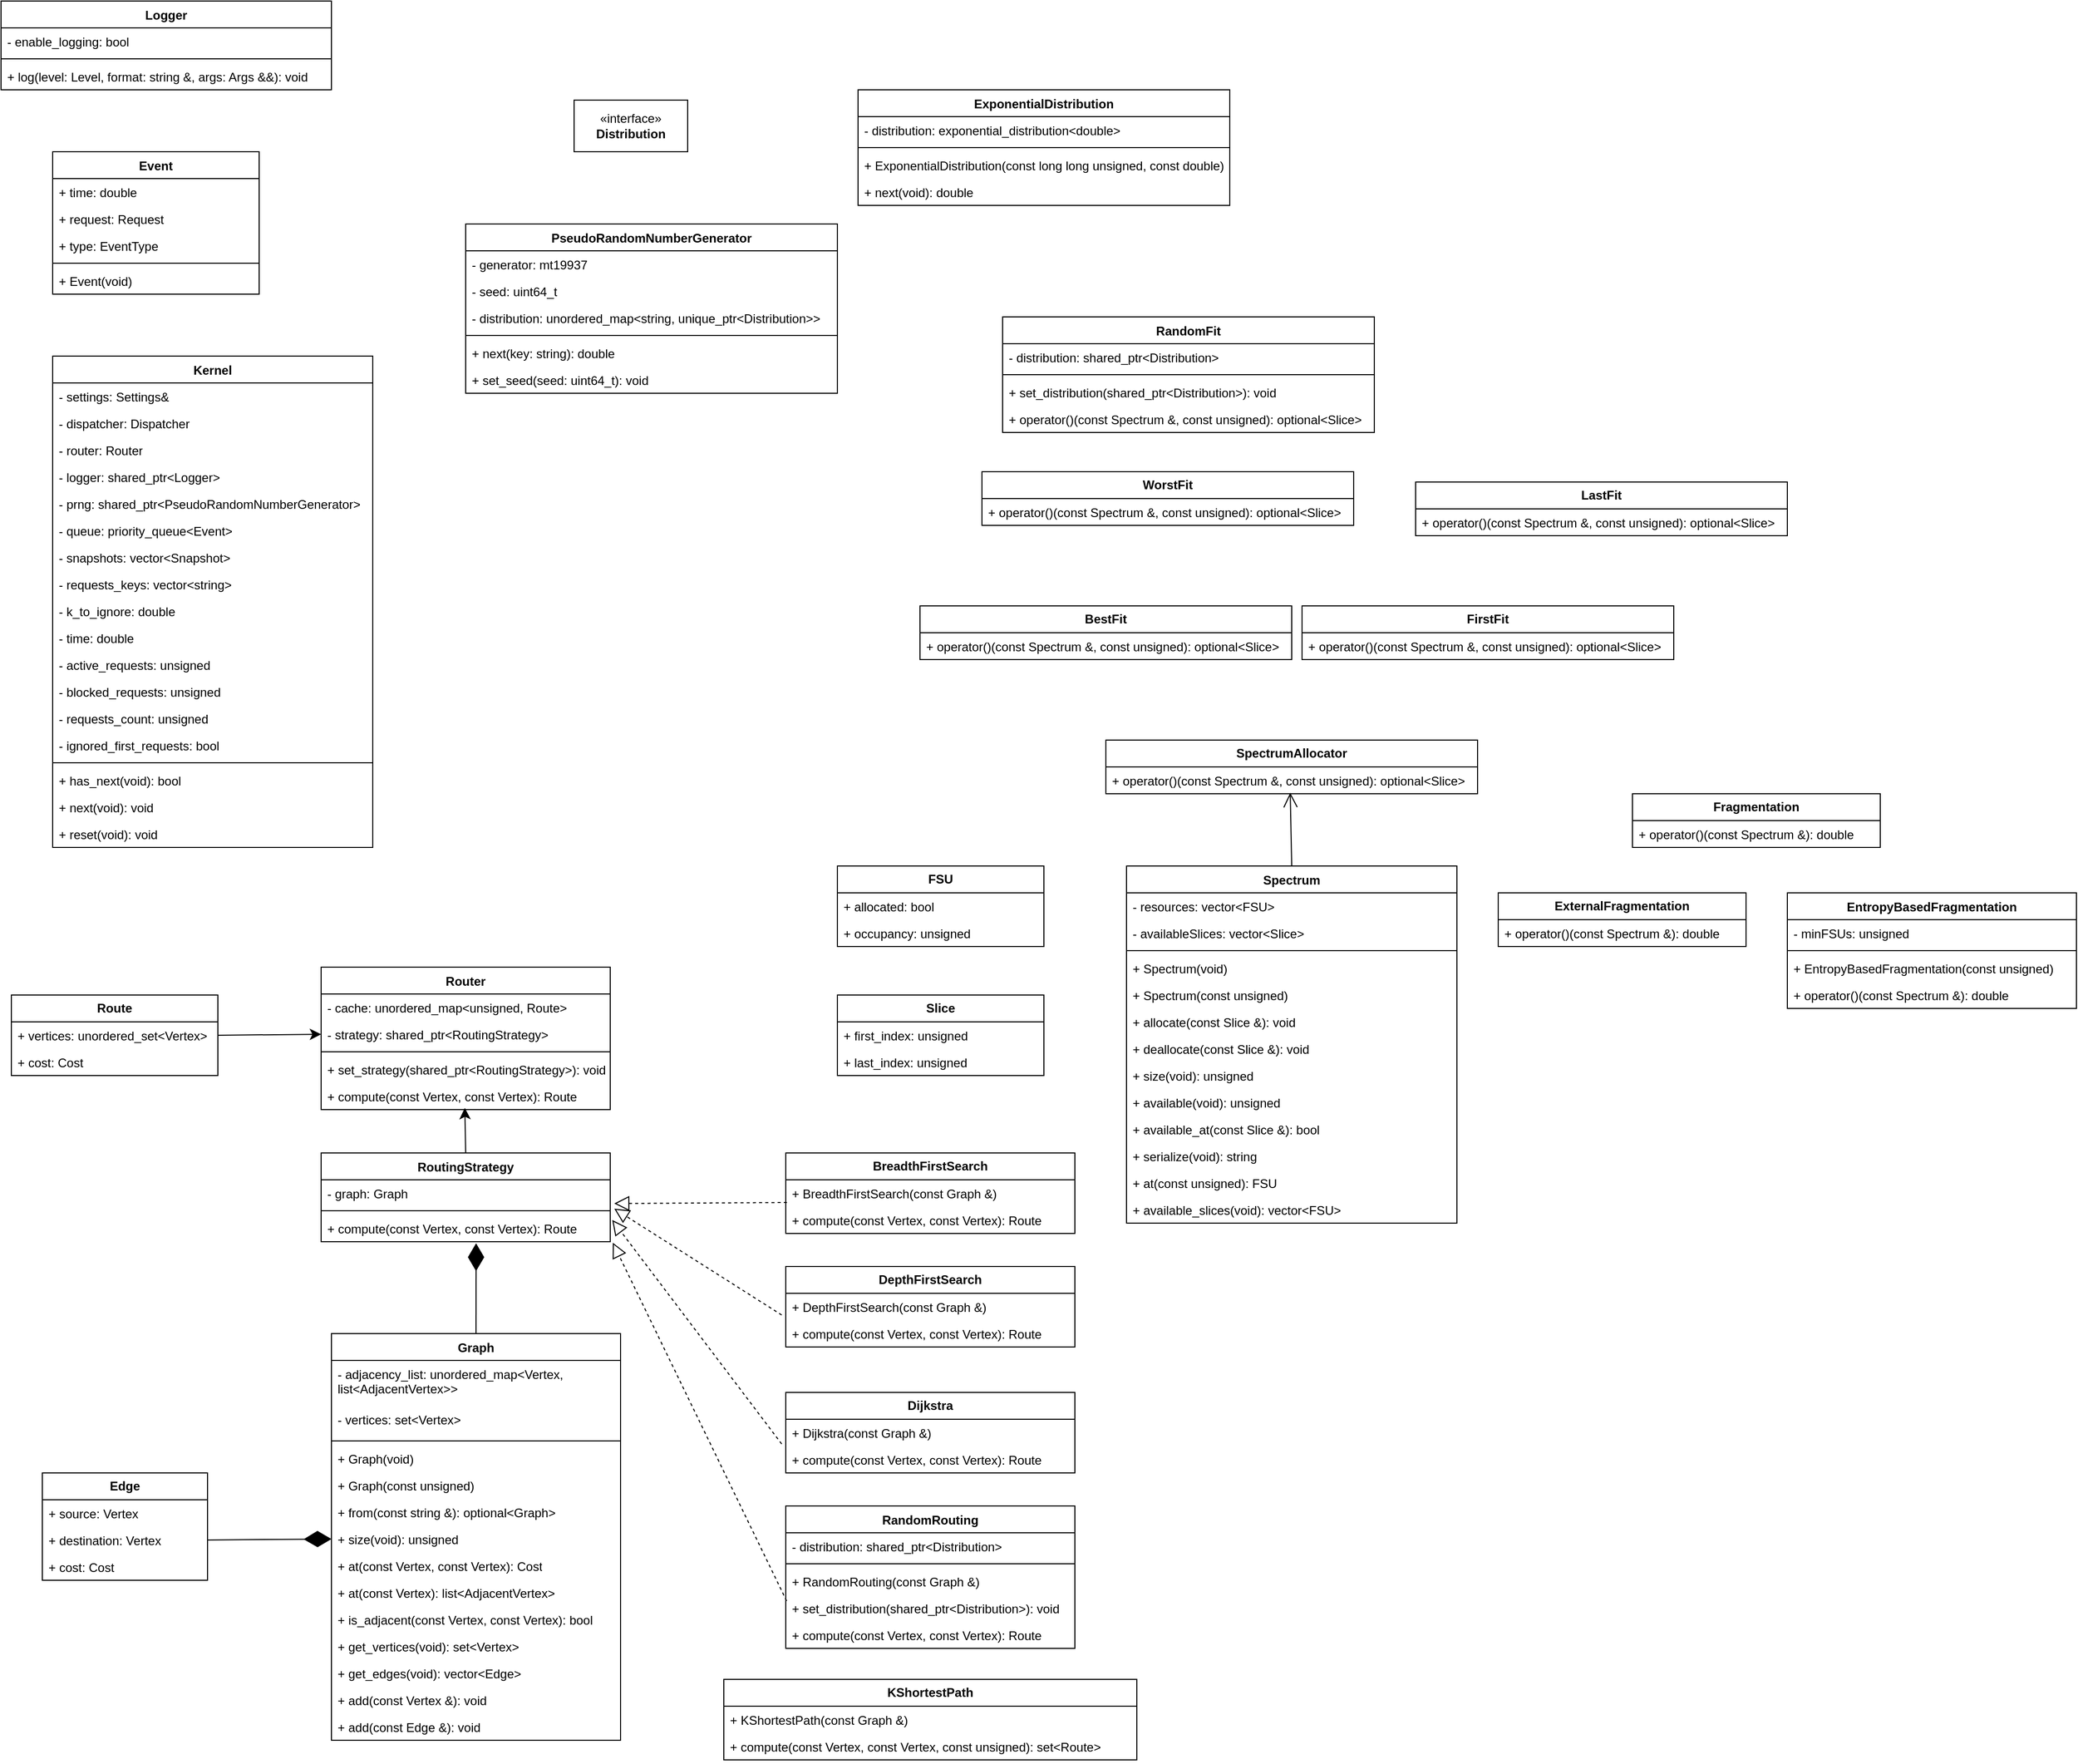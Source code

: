 <mxfile version="28.0.7" pages="2">
  <diagram name="Class Diagram" id="etVhV5FqyHvskcprflf7">
    <mxGraphModel dx="937" dy="2181" grid="1" gridSize="10" guides="1" tooltips="1" connect="1" arrows="1" fold="1" page="1" pageScale="1" pageWidth="827" pageHeight="1169" math="0" shadow="0">
      <root>
        <mxCell id="0" />
        <mxCell id="1" parent="0" />
        <mxCell id="QWBZkWJEh9wzD2UI-ISR-1" value="Graph" style="swimlane;fontStyle=1;align=center;verticalAlign=top;childLayout=stackLayout;horizontal=1;startSize=26;horizontalStack=0;resizeParent=1;resizeParentMax=0;resizeLast=0;collapsible=1;marginBottom=0;whiteSpace=wrap;html=1;" parent="1" vertex="1">
          <mxGeometry x="350" y="375" width="280" height="394" as="geometry" />
        </mxCell>
        <mxCell id="QWBZkWJEh9wzD2UI-ISR-2" value="- adjacency_list: unordered_map&amp;lt;Vertex, list&amp;lt;AdjacentVertex&amp;gt;&amp;gt;" style="text;strokeColor=none;fillColor=none;align=left;verticalAlign=top;spacingLeft=4;spacingRight=4;overflow=hidden;rotatable=0;points=[[0,0.5],[1,0.5]];portConstraint=eastwest;whiteSpace=wrap;html=1;" parent="QWBZkWJEh9wzD2UI-ISR-1" vertex="1">
          <mxGeometry y="26" width="280" height="44" as="geometry" />
        </mxCell>
        <mxCell id="QWBZkWJEh9wzD2UI-ISR-3" value="- vertices: set&amp;lt;Vertex&amp;gt;" style="text;strokeColor=none;fillColor=none;align=left;verticalAlign=top;spacingLeft=4;spacingRight=4;overflow=hidden;rotatable=0;points=[[0,0.5],[1,0.5]];portConstraint=eastwest;whiteSpace=wrap;html=1;" parent="QWBZkWJEh9wzD2UI-ISR-1" vertex="1">
          <mxGeometry y="70" width="280" height="30" as="geometry" />
        </mxCell>
        <mxCell id="QWBZkWJEh9wzD2UI-ISR-4" value="" style="line;strokeWidth=1;fillColor=none;align=left;verticalAlign=middle;spacingTop=-1;spacingLeft=3;spacingRight=3;rotatable=0;labelPosition=right;points=[];portConstraint=eastwest;strokeColor=inherit;" parent="QWBZkWJEh9wzD2UI-ISR-1" vertex="1">
          <mxGeometry y="100" width="280" height="8" as="geometry" />
        </mxCell>
        <mxCell id="QWBZkWJEh9wzD2UI-ISR-5" value="+ Graph(void)" style="text;strokeColor=none;fillColor=none;align=left;verticalAlign=top;spacingLeft=4;spacingRight=4;overflow=hidden;rotatable=0;points=[[0,0.5],[1,0.5]];portConstraint=eastwest;whiteSpace=wrap;html=1;" parent="QWBZkWJEh9wzD2UI-ISR-1" vertex="1">
          <mxGeometry y="108" width="280" height="26" as="geometry" />
        </mxCell>
        <mxCell id="QWBZkWJEh9wzD2UI-ISR-6" value="+ Graph(const unsigned)" style="text;strokeColor=none;fillColor=none;align=left;verticalAlign=top;spacingLeft=4;spacingRight=4;overflow=hidden;rotatable=0;points=[[0,0.5],[1,0.5]];portConstraint=eastwest;whiteSpace=wrap;html=1;" parent="QWBZkWJEh9wzD2UI-ISR-1" vertex="1">
          <mxGeometry y="134" width="280" height="26" as="geometry" />
        </mxCell>
        <mxCell id="QWBZkWJEh9wzD2UI-ISR-7" value="+ from(const string &amp;amp;): optional&amp;lt;Graph&amp;gt;" style="text;strokeColor=none;fillColor=none;align=left;verticalAlign=top;spacingLeft=4;spacingRight=4;overflow=hidden;rotatable=0;points=[[0,0.5],[1,0.5]];portConstraint=eastwest;whiteSpace=wrap;html=1;" parent="QWBZkWJEh9wzD2UI-ISR-1" vertex="1">
          <mxGeometry y="160" width="280" height="26" as="geometry" />
        </mxCell>
        <mxCell id="QWBZkWJEh9wzD2UI-ISR-8" value="+ size(void): unsigned" style="text;strokeColor=none;fillColor=none;align=left;verticalAlign=top;spacingLeft=4;spacingRight=4;overflow=hidden;rotatable=0;points=[[0,0.5],[1,0.5]];portConstraint=eastwest;whiteSpace=wrap;html=1;" parent="QWBZkWJEh9wzD2UI-ISR-1" vertex="1">
          <mxGeometry y="186" width="280" height="26" as="geometry" />
        </mxCell>
        <mxCell id="QWBZkWJEh9wzD2UI-ISR-9" value="+ at(const Vertex, const Vertex): Cost" style="text;strokeColor=none;fillColor=none;align=left;verticalAlign=top;spacingLeft=4;spacingRight=4;overflow=hidden;rotatable=0;points=[[0,0.5],[1,0.5]];portConstraint=eastwest;whiteSpace=wrap;html=1;" parent="QWBZkWJEh9wzD2UI-ISR-1" vertex="1">
          <mxGeometry y="212" width="280" height="26" as="geometry" />
        </mxCell>
        <mxCell id="QWBZkWJEh9wzD2UI-ISR-10" value="+ at(const Vertex): list&amp;lt;AdjacentVertex&amp;gt;" style="text;strokeColor=none;fillColor=none;align=left;verticalAlign=top;spacingLeft=4;spacingRight=4;overflow=hidden;rotatable=0;points=[[0,0.5],[1,0.5]];portConstraint=eastwest;whiteSpace=wrap;html=1;" parent="QWBZkWJEh9wzD2UI-ISR-1" vertex="1">
          <mxGeometry y="238" width="280" height="26" as="geometry" />
        </mxCell>
        <mxCell id="QWBZkWJEh9wzD2UI-ISR-11" value="+ is_adjacent(const Vertex, const Vertex): bool" style="text;strokeColor=none;fillColor=none;align=left;verticalAlign=top;spacingLeft=4;spacingRight=4;overflow=hidden;rotatable=0;points=[[0,0.5],[1,0.5]];portConstraint=eastwest;whiteSpace=wrap;html=1;" parent="QWBZkWJEh9wzD2UI-ISR-1" vertex="1">
          <mxGeometry y="264" width="280" height="26" as="geometry" />
        </mxCell>
        <mxCell id="QWBZkWJEh9wzD2UI-ISR-12" value="+ get_vertices(void): set&amp;lt;Vertex&amp;gt;" style="text;strokeColor=none;fillColor=none;align=left;verticalAlign=top;spacingLeft=4;spacingRight=4;overflow=hidden;rotatable=0;points=[[0,0.5],[1,0.5]];portConstraint=eastwest;whiteSpace=wrap;html=1;" parent="QWBZkWJEh9wzD2UI-ISR-1" vertex="1">
          <mxGeometry y="290" width="280" height="26" as="geometry" />
        </mxCell>
        <mxCell id="QWBZkWJEh9wzD2UI-ISR-13" value="+ get_edges(void): vector&amp;lt;Edge&amp;gt;" style="text;strokeColor=none;fillColor=none;align=left;verticalAlign=top;spacingLeft=4;spacingRight=4;overflow=hidden;rotatable=0;points=[[0,0.5],[1,0.5]];portConstraint=eastwest;whiteSpace=wrap;html=1;" parent="QWBZkWJEh9wzD2UI-ISR-1" vertex="1">
          <mxGeometry y="316" width="280" height="26" as="geometry" />
        </mxCell>
        <mxCell id="QWBZkWJEh9wzD2UI-ISR-14" value="+ add(const Vertex &amp;amp;): void" style="text;strokeColor=none;fillColor=none;align=left;verticalAlign=top;spacingLeft=4;spacingRight=4;overflow=hidden;rotatable=0;points=[[0,0.5],[1,0.5]];portConstraint=eastwest;whiteSpace=wrap;html=1;" parent="QWBZkWJEh9wzD2UI-ISR-1" vertex="1">
          <mxGeometry y="342" width="280" height="26" as="geometry" />
        </mxCell>
        <mxCell id="QWBZkWJEh9wzD2UI-ISR-15" value="+ add(const Edge &amp;amp;): void" style="text;strokeColor=none;fillColor=none;align=left;verticalAlign=top;spacingLeft=4;spacingRight=4;overflow=hidden;rotatable=0;points=[[0,0.5],[1,0.5]];portConstraint=eastwest;whiteSpace=wrap;html=1;" parent="QWBZkWJEh9wzD2UI-ISR-1" vertex="1">
          <mxGeometry y="368" width="280" height="26" as="geometry" />
        </mxCell>
        <mxCell id="QWBZkWJEh9wzD2UI-ISR-16" value="&lt;b&gt;Edge&lt;/b&gt;" style="swimlane;fontStyle=0;childLayout=stackLayout;horizontal=1;startSize=26;fillColor=none;horizontalStack=0;resizeParent=1;resizeParentMax=0;resizeLast=0;collapsible=1;marginBottom=0;whiteSpace=wrap;html=1;" parent="1" vertex="1">
          <mxGeometry x="70" y="510" width="160" height="104" as="geometry" />
        </mxCell>
        <mxCell id="QWBZkWJEh9wzD2UI-ISR-17" value="+ source: Vertex" style="text;strokeColor=none;fillColor=none;align=left;verticalAlign=top;spacingLeft=4;spacingRight=4;overflow=hidden;rotatable=0;points=[[0,0.5],[1,0.5]];portConstraint=eastwest;whiteSpace=wrap;html=1;" parent="QWBZkWJEh9wzD2UI-ISR-16" vertex="1">
          <mxGeometry y="26" width="160" height="26" as="geometry" />
        </mxCell>
        <mxCell id="QWBZkWJEh9wzD2UI-ISR-18" value="+ destination: Vertex" style="text;strokeColor=none;fillColor=none;align=left;verticalAlign=top;spacingLeft=4;spacingRight=4;overflow=hidden;rotatable=0;points=[[0,0.5],[1,0.5]];portConstraint=eastwest;whiteSpace=wrap;html=1;" parent="QWBZkWJEh9wzD2UI-ISR-16" vertex="1">
          <mxGeometry y="52" width="160" height="26" as="geometry" />
        </mxCell>
        <mxCell id="QWBZkWJEh9wzD2UI-ISR-19" value="+ cost: Cost" style="text;strokeColor=none;fillColor=none;align=left;verticalAlign=top;spacingLeft=4;spacingRight=4;overflow=hidden;rotatable=0;points=[[0,0.5],[1,0.5]];portConstraint=eastwest;whiteSpace=wrap;html=1;" parent="QWBZkWJEh9wzD2UI-ISR-16" vertex="1">
          <mxGeometry y="78" width="160" height="26" as="geometry" />
        </mxCell>
        <mxCell id="QWBZkWJEh9wzD2UI-ISR-20" value="" style="endArrow=diamondThin;endFill=1;endSize=24;html=1;rounded=0;fontSize=12;curved=1;exitX=1;exitY=0.5;exitDx=0;exitDy=0;entryX=0;entryY=0.5;entryDx=0;entryDy=0;" parent="1" source="QWBZkWJEh9wzD2UI-ISR-18" target="QWBZkWJEh9wzD2UI-ISR-8" edge="1">
          <mxGeometry width="160" relative="1" as="geometry">
            <mxPoint x="310" y="470" as="sourcePoint" />
            <mxPoint x="470" y="470" as="targetPoint" />
          </mxGeometry>
        </mxCell>
        <mxCell id="QWBZkWJEh9wzD2UI-ISR-21" value="&lt;b&gt;Route&lt;/b&gt;" style="swimlane;fontStyle=0;childLayout=stackLayout;horizontal=1;startSize=26;fillColor=none;horizontalStack=0;resizeParent=1;resizeParentMax=0;resizeLast=0;collapsible=1;marginBottom=0;whiteSpace=wrap;html=1;" parent="1" vertex="1">
          <mxGeometry x="40" y="47" width="200" height="78" as="geometry" />
        </mxCell>
        <mxCell id="QWBZkWJEh9wzD2UI-ISR-22" value="+ vertices: unordered_set&amp;lt;Vertex&amp;gt;" style="text;strokeColor=none;fillColor=none;align=left;verticalAlign=top;spacingLeft=4;spacingRight=4;overflow=hidden;rotatable=0;points=[[0,0.5],[1,0.5]];portConstraint=eastwest;whiteSpace=wrap;html=1;" parent="QWBZkWJEh9wzD2UI-ISR-21" vertex="1">
          <mxGeometry y="26" width="200" height="26" as="geometry" />
        </mxCell>
        <mxCell id="QWBZkWJEh9wzD2UI-ISR-23" value="+ cost: Cost" style="text;strokeColor=none;fillColor=none;align=left;verticalAlign=top;spacingLeft=4;spacingRight=4;overflow=hidden;rotatable=0;points=[[0,0.5],[1,0.5]];portConstraint=eastwest;whiteSpace=wrap;html=1;" parent="QWBZkWJEh9wzD2UI-ISR-21" vertex="1">
          <mxGeometry y="52" width="200" height="26" as="geometry" />
        </mxCell>
        <mxCell id="QWBZkWJEh9wzD2UI-ISR-24" value="Router" style="swimlane;fontStyle=1;align=center;verticalAlign=top;childLayout=stackLayout;horizontal=1;startSize=26;horizontalStack=0;resizeParent=1;resizeParentMax=0;resizeLast=0;collapsible=1;marginBottom=0;whiteSpace=wrap;html=1;" parent="1" vertex="1">
          <mxGeometry x="340" y="20" width="280" height="138" as="geometry" />
        </mxCell>
        <mxCell id="QWBZkWJEh9wzD2UI-ISR-25" value="- cache: unordered_map&amp;lt;unsigned, Route&amp;gt;" style="text;strokeColor=none;fillColor=none;align=left;verticalAlign=top;spacingLeft=4;spacingRight=4;overflow=hidden;rotatable=0;points=[[0,0.5],[1,0.5]];portConstraint=eastwest;whiteSpace=wrap;html=1;" parent="QWBZkWJEh9wzD2UI-ISR-24" vertex="1">
          <mxGeometry y="26" width="280" height="26" as="geometry" />
        </mxCell>
        <mxCell id="QWBZkWJEh9wzD2UI-ISR-26" value="- strategy: shared_ptr&amp;lt;RoutingStrategy&amp;gt;" style="text;strokeColor=none;fillColor=none;align=left;verticalAlign=top;spacingLeft=4;spacingRight=4;overflow=hidden;rotatable=0;points=[[0,0.5],[1,0.5]];portConstraint=eastwest;whiteSpace=wrap;html=1;" parent="QWBZkWJEh9wzD2UI-ISR-24" vertex="1">
          <mxGeometry y="52" width="280" height="26" as="geometry" />
        </mxCell>
        <mxCell id="QWBZkWJEh9wzD2UI-ISR-27" value="" style="line;strokeWidth=1;fillColor=none;align=left;verticalAlign=middle;spacingTop=-1;spacingLeft=3;spacingRight=3;rotatable=0;labelPosition=right;points=[];portConstraint=eastwest;strokeColor=inherit;" parent="QWBZkWJEh9wzD2UI-ISR-24" vertex="1">
          <mxGeometry y="78" width="280" height="8" as="geometry" />
        </mxCell>
        <mxCell id="QWBZkWJEh9wzD2UI-ISR-28" value="+ set_strategy(shared_ptr&amp;lt;RoutingStrategy&amp;gt;): void" style="text;strokeColor=none;fillColor=none;align=left;verticalAlign=top;spacingLeft=4;spacingRight=4;overflow=hidden;rotatable=0;points=[[0,0.5],[1,0.5]];portConstraint=eastwest;whiteSpace=wrap;html=1;" parent="QWBZkWJEh9wzD2UI-ISR-24" vertex="1">
          <mxGeometry y="86" width="280" height="26" as="geometry" />
        </mxCell>
        <mxCell id="QWBZkWJEh9wzD2UI-ISR-29" value="+ compute(const Vertex, const Vertex): Route" style="text;strokeColor=none;fillColor=none;align=left;verticalAlign=top;spacingLeft=4;spacingRight=4;overflow=hidden;rotatable=0;points=[[0,0.5],[1,0.5]];portConstraint=eastwest;whiteSpace=wrap;html=1;" parent="QWBZkWJEh9wzD2UI-ISR-24" vertex="1">
          <mxGeometry y="112" width="280" height="26" as="geometry" />
        </mxCell>
        <mxCell id="QWBZkWJEh9wzD2UI-ISR-30" style="edgeStyle=none;curved=1;rounded=0;orthogonalLoop=1;jettySize=auto;html=1;exitX=0.5;exitY=0;exitDx=0;exitDy=0;fontSize=12;startSize=8;endSize=8;entryX=0.497;entryY=0.939;entryDx=0;entryDy=0;entryPerimeter=0;" parent="1" source="QWBZkWJEh9wzD2UI-ISR-31" target="QWBZkWJEh9wzD2UI-ISR-29" edge="1">
          <mxGeometry relative="1" as="geometry" />
        </mxCell>
        <mxCell id="QWBZkWJEh9wzD2UI-ISR-31" value="RoutingStrategy" style="swimlane;fontStyle=1;align=center;verticalAlign=top;childLayout=stackLayout;horizontal=1;startSize=26;horizontalStack=0;resizeParent=1;resizeParentMax=0;resizeLast=0;collapsible=1;marginBottom=0;whiteSpace=wrap;html=1;" parent="1" vertex="1">
          <mxGeometry x="340" y="200" width="280" height="86" as="geometry" />
        </mxCell>
        <mxCell id="QWBZkWJEh9wzD2UI-ISR-32" value="- graph: Graph" style="text;strokeColor=none;fillColor=none;align=left;verticalAlign=top;spacingLeft=4;spacingRight=4;overflow=hidden;rotatable=0;points=[[0,0.5],[1,0.5]];portConstraint=eastwest;whiteSpace=wrap;html=1;" parent="QWBZkWJEh9wzD2UI-ISR-31" vertex="1">
          <mxGeometry y="26" width="280" height="26" as="geometry" />
        </mxCell>
        <mxCell id="QWBZkWJEh9wzD2UI-ISR-33" value="" style="line;strokeWidth=1;fillColor=none;align=left;verticalAlign=middle;spacingTop=-1;spacingLeft=3;spacingRight=3;rotatable=0;labelPosition=right;points=[];portConstraint=eastwest;strokeColor=inherit;" parent="QWBZkWJEh9wzD2UI-ISR-31" vertex="1">
          <mxGeometry y="52" width="280" height="8" as="geometry" />
        </mxCell>
        <mxCell id="QWBZkWJEh9wzD2UI-ISR-34" value="+ compute(const Vertex, const Vertex): Route" style="text;strokeColor=none;fillColor=none;align=left;verticalAlign=top;spacingLeft=4;spacingRight=4;overflow=hidden;rotatable=0;points=[[0,0.5],[1,0.5]];portConstraint=eastwest;whiteSpace=wrap;html=1;" parent="QWBZkWJEh9wzD2UI-ISR-31" vertex="1">
          <mxGeometry y="60" width="280" height="26" as="geometry" />
        </mxCell>
        <mxCell id="QWBZkWJEh9wzD2UI-ISR-35" style="edgeStyle=none;curved=1;rounded=0;orthogonalLoop=1;jettySize=auto;html=1;exitX=1;exitY=0.5;exitDx=0;exitDy=0;entryX=0;entryY=0.5;entryDx=0;entryDy=0;fontSize=12;startSize=8;endSize=8;" parent="1" source="QWBZkWJEh9wzD2UI-ISR-22" target="QWBZkWJEh9wzD2UI-ISR-26" edge="1">
          <mxGeometry relative="1" as="geometry" />
        </mxCell>
        <mxCell id="QWBZkWJEh9wzD2UI-ISR-36" value="" style="endArrow=diamondThin;endFill=1;endSize=24;html=1;rounded=0;fontSize=12;curved=1;exitX=0.5;exitY=0;exitDx=0;exitDy=0;entryX=0.536;entryY=1.057;entryDx=0;entryDy=0;entryPerimeter=0;" parent="1" source="QWBZkWJEh9wzD2UI-ISR-1" target="QWBZkWJEh9wzD2UI-ISR-34" edge="1">
          <mxGeometry width="160" relative="1" as="geometry">
            <mxPoint x="330" y="561" as="sourcePoint" />
            <mxPoint x="260" y="330" as="targetPoint" />
          </mxGeometry>
        </mxCell>
        <mxCell id="QWBZkWJEh9wzD2UI-ISR-37" value="&lt;b&gt;BreadthFirstSearch&lt;/b&gt;" style="swimlane;fontStyle=0;childLayout=stackLayout;horizontal=1;startSize=26;fillColor=none;horizontalStack=0;resizeParent=1;resizeParentMax=0;resizeLast=0;collapsible=1;marginBottom=0;whiteSpace=wrap;html=1;" parent="1" vertex="1">
          <mxGeometry x="790" y="200" width="280" height="78" as="geometry" />
        </mxCell>
        <mxCell id="QWBZkWJEh9wzD2UI-ISR-38" value="+ BreadthFirstSearch(const Graph &amp;amp;)" style="text;strokeColor=none;fillColor=none;align=left;verticalAlign=top;spacingLeft=4;spacingRight=4;overflow=hidden;rotatable=0;points=[[0,0.5],[1,0.5]];portConstraint=eastwest;whiteSpace=wrap;html=1;" parent="QWBZkWJEh9wzD2UI-ISR-37" vertex="1">
          <mxGeometry y="26" width="280" height="26" as="geometry" />
        </mxCell>
        <mxCell id="QWBZkWJEh9wzD2UI-ISR-39" value="+ compute(const Vertex, const Vertex): Route" style="text;strokeColor=none;fillColor=none;align=left;verticalAlign=top;spacingLeft=4;spacingRight=4;overflow=hidden;rotatable=0;points=[[0,0.5],[1,0.5]];portConstraint=eastwest;whiteSpace=wrap;html=1;" parent="QWBZkWJEh9wzD2UI-ISR-37" vertex="1">
          <mxGeometry y="52" width="280" height="26" as="geometry" />
        </mxCell>
        <mxCell id="QWBZkWJEh9wzD2UI-ISR-40" value="" style="endArrow=block;dashed=1;endFill=0;endSize=12;html=1;rounded=0;entryX=1.014;entryY=0.885;entryDx=0;entryDy=0;entryPerimeter=0;exitX=0.004;exitY=0.846;exitDx=0;exitDy=0;exitPerimeter=0;" parent="1" source="QWBZkWJEh9wzD2UI-ISR-38" target="QWBZkWJEh9wzD2UI-ISR-32" edge="1">
          <mxGeometry width="160" relative="1" as="geometry">
            <mxPoint x="650" y="375" as="sourcePoint" />
            <mxPoint x="810" y="375" as="targetPoint" />
          </mxGeometry>
        </mxCell>
        <mxCell id="QWBZkWJEh9wzD2UI-ISR-41" value="&lt;b&gt;DepthFirstSearch&lt;/b&gt;" style="swimlane;fontStyle=0;childLayout=stackLayout;horizontal=1;startSize=26;fillColor=none;horizontalStack=0;resizeParent=1;resizeParentMax=0;resizeLast=0;collapsible=1;marginBottom=0;whiteSpace=wrap;html=1;" parent="1" vertex="1">
          <mxGeometry x="790" y="310" width="280" height="78" as="geometry" />
        </mxCell>
        <mxCell id="QWBZkWJEh9wzD2UI-ISR-42" value="+&amp;nbsp;&lt;span style=&quot;text-align: center;&quot;&gt;DepthFirstSearch&lt;/span&gt;(const Graph &amp;amp;)" style="text;strokeColor=none;fillColor=none;align=left;verticalAlign=top;spacingLeft=4;spacingRight=4;overflow=hidden;rotatable=0;points=[[0,0.5],[1,0.5]];portConstraint=eastwest;whiteSpace=wrap;html=1;" parent="QWBZkWJEh9wzD2UI-ISR-41" vertex="1">
          <mxGeometry y="26" width="280" height="26" as="geometry" />
        </mxCell>
        <mxCell id="QWBZkWJEh9wzD2UI-ISR-43" value="+ compute(const Vertex, const Vertex): Route" style="text;strokeColor=none;fillColor=none;align=left;verticalAlign=top;spacingLeft=4;spacingRight=4;overflow=hidden;rotatable=0;points=[[0,0.5],[1,0.5]];portConstraint=eastwest;whiteSpace=wrap;html=1;" parent="QWBZkWJEh9wzD2UI-ISR-41" vertex="1">
          <mxGeometry y="52" width="280" height="26" as="geometry" />
        </mxCell>
        <mxCell id="QWBZkWJEh9wzD2UI-ISR-44" value="" style="endArrow=block;dashed=1;endFill=0;endSize=12;html=1;rounded=0;entryX=1.014;entryY=1.077;entryDx=0;entryDy=0;entryPerimeter=0;exitX=-0.014;exitY=0.808;exitDx=0;exitDy=0;exitPerimeter=0;" parent="1" source="QWBZkWJEh9wzD2UI-ISR-42" target="QWBZkWJEh9wzD2UI-ISR-32" edge="1">
          <mxGeometry width="160" relative="1" as="geometry">
            <mxPoint x="917" y="270" as="sourcePoint" />
            <mxPoint x="750" y="271" as="targetPoint" />
          </mxGeometry>
        </mxCell>
        <mxCell id="QWBZkWJEh9wzD2UI-ISR-45" value="&lt;b&gt;Dijkstra&lt;/b&gt;" style="swimlane;fontStyle=0;childLayout=stackLayout;horizontal=1;startSize=26;fillColor=none;horizontalStack=0;resizeParent=1;resizeParentMax=0;resizeLast=0;collapsible=1;marginBottom=0;whiteSpace=wrap;html=1;" parent="1" vertex="1">
          <mxGeometry x="790" y="432" width="280" height="78" as="geometry" />
        </mxCell>
        <mxCell id="QWBZkWJEh9wzD2UI-ISR-46" value="+&amp;nbsp;&lt;span style=&quot;text-align: center;&quot;&gt;Dijkstra&lt;/span&gt;(const Graph &amp;amp;)" style="text;strokeColor=none;fillColor=none;align=left;verticalAlign=top;spacingLeft=4;spacingRight=4;overflow=hidden;rotatable=0;points=[[0,0.5],[1,0.5]];portConstraint=eastwest;whiteSpace=wrap;html=1;" parent="QWBZkWJEh9wzD2UI-ISR-45" vertex="1">
          <mxGeometry y="26" width="280" height="26" as="geometry" />
        </mxCell>
        <mxCell id="QWBZkWJEh9wzD2UI-ISR-47" value="+ compute(const Vertex, const Vertex): Route" style="text;strokeColor=none;fillColor=none;align=left;verticalAlign=top;spacingLeft=4;spacingRight=4;overflow=hidden;rotatable=0;points=[[0,0.5],[1,0.5]];portConstraint=eastwest;whiteSpace=wrap;html=1;" parent="QWBZkWJEh9wzD2UI-ISR-45" vertex="1">
          <mxGeometry y="52" width="280" height="26" as="geometry" />
        </mxCell>
        <mxCell id="QWBZkWJEh9wzD2UI-ISR-48" value="" style="endArrow=block;dashed=1;endFill=0;endSize=12;html=1;rounded=0;entryX=1.007;entryY=0.192;entryDx=0;entryDy=0;entryPerimeter=0;exitX=-0.014;exitY=0.923;exitDx=0;exitDy=0;exitPerimeter=0;" parent="1" source="QWBZkWJEh9wzD2UI-ISR-46" target="QWBZkWJEh9wzD2UI-ISR-34" edge="1">
          <mxGeometry width="160" relative="1" as="geometry">
            <mxPoint x="892" y="443" as="sourcePoint" />
            <mxPoint x="730" y="340" as="targetPoint" />
          </mxGeometry>
        </mxCell>
        <mxCell id="QWBZkWJEh9wzD2UI-ISR-49" value="RandomRouting" style="swimlane;fontStyle=1;align=center;verticalAlign=top;childLayout=stackLayout;horizontal=1;startSize=26;horizontalStack=0;resizeParent=1;resizeParentMax=0;resizeLast=0;collapsible=1;marginBottom=0;whiteSpace=wrap;html=1;" parent="1" vertex="1">
          <mxGeometry x="790" y="542" width="280" height="138" as="geometry" />
        </mxCell>
        <mxCell id="QWBZkWJEh9wzD2UI-ISR-50" value="- distribution: shared_ptr&amp;lt;Distribution&amp;gt;" style="text;strokeColor=none;fillColor=none;align=left;verticalAlign=top;spacingLeft=4;spacingRight=4;overflow=hidden;rotatable=0;points=[[0,0.5],[1,0.5]];portConstraint=eastwest;whiteSpace=wrap;html=1;" parent="QWBZkWJEh9wzD2UI-ISR-49" vertex="1">
          <mxGeometry y="26" width="280" height="26" as="geometry" />
        </mxCell>
        <mxCell id="QWBZkWJEh9wzD2UI-ISR-51" value="" style="line;strokeWidth=1;fillColor=none;align=left;verticalAlign=middle;spacingTop=-1;spacingLeft=3;spacingRight=3;rotatable=0;labelPosition=right;points=[];portConstraint=eastwest;strokeColor=inherit;" parent="QWBZkWJEh9wzD2UI-ISR-49" vertex="1">
          <mxGeometry y="52" width="280" height="8" as="geometry" />
        </mxCell>
        <mxCell id="QWBZkWJEh9wzD2UI-ISR-52" value="+ RandomRouting(const Graph &amp;amp;)" style="text;strokeColor=none;fillColor=none;align=left;verticalAlign=top;spacingLeft=4;spacingRight=4;overflow=hidden;rotatable=0;points=[[0,0.5],[1,0.5]];portConstraint=eastwest;whiteSpace=wrap;html=1;" parent="QWBZkWJEh9wzD2UI-ISR-49" vertex="1">
          <mxGeometry y="60" width="280" height="26" as="geometry" />
        </mxCell>
        <mxCell id="QWBZkWJEh9wzD2UI-ISR-53" value="+ set_distribution(shared_ptr&amp;lt;Distribution&amp;gt;): void" style="text;strokeColor=none;fillColor=none;align=left;verticalAlign=top;spacingLeft=4;spacingRight=4;overflow=hidden;rotatable=0;points=[[0,0.5],[1,0.5]];portConstraint=eastwest;whiteSpace=wrap;html=1;" parent="QWBZkWJEh9wzD2UI-ISR-49" vertex="1">
          <mxGeometry y="86" width="280" height="26" as="geometry" />
        </mxCell>
        <mxCell id="QWBZkWJEh9wzD2UI-ISR-54" value="+ compute(const Vertex, const Vertex): Route" style="text;strokeColor=none;fillColor=none;align=left;verticalAlign=top;spacingLeft=4;spacingRight=4;overflow=hidden;rotatable=0;points=[[0,0.5],[1,0.5]];portConstraint=eastwest;whiteSpace=wrap;html=1;" parent="QWBZkWJEh9wzD2UI-ISR-49" vertex="1">
          <mxGeometry y="112" width="280" height="26" as="geometry" />
        </mxCell>
        <mxCell id="QWBZkWJEh9wzD2UI-ISR-55" value="&lt;b&gt;KShortestPath&lt;/b&gt;" style="swimlane;fontStyle=0;childLayout=stackLayout;horizontal=1;startSize=26;fillColor=none;horizontalStack=0;resizeParent=1;resizeParentMax=0;resizeLast=0;collapsible=1;marginBottom=0;whiteSpace=wrap;html=1;" parent="1" vertex="1">
          <mxGeometry x="730" y="710" width="400" height="78" as="geometry" />
        </mxCell>
        <mxCell id="QWBZkWJEh9wzD2UI-ISR-56" value="+&amp;nbsp;&lt;span style=&quot;text-align: center;&quot;&gt;KShortestPath&lt;/span&gt;(const Graph &amp;amp;)" style="text;strokeColor=none;fillColor=none;align=left;verticalAlign=top;spacingLeft=4;spacingRight=4;overflow=hidden;rotatable=0;points=[[0,0.5],[1,0.5]];portConstraint=eastwest;whiteSpace=wrap;html=1;" parent="QWBZkWJEh9wzD2UI-ISR-55" vertex="1">
          <mxGeometry y="26" width="400" height="26" as="geometry" />
        </mxCell>
        <mxCell id="QWBZkWJEh9wzD2UI-ISR-57" value="+ compute(const Vertex, const Vertex, const unsigned): set&amp;lt;Route&amp;gt;" style="text;strokeColor=none;fillColor=none;align=left;verticalAlign=top;spacingLeft=4;spacingRight=4;overflow=hidden;rotatable=0;points=[[0,0.5],[1,0.5]];portConstraint=eastwest;whiteSpace=wrap;html=1;" parent="QWBZkWJEh9wzD2UI-ISR-55" vertex="1">
          <mxGeometry y="52" width="400" height="26" as="geometry" />
        </mxCell>
        <mxCell id="QWBZkWJEh9wzD2UI-ISR-58" value="" style="endArrow=block;dashed=1;endFill=0;endSize=12;html=1;rounded=0;entryX=1.009;entryY=1.038;entryDx=0;entryDy=0;entryPerimeter=0;exitX=0.003;exitY=0.233;exitDx=0;exitDy=0;exitPerimeter=0;" parent="1" source="QWBZkWJEh9wzD2UI-ISR-53" target="QWBZkWJEh9wzD2UI-ISR-34" edge="1">
          <mxGeometry width="160" relative="1" as="geometry">
            <mxPoint x="894" y="647" as="sourcePoint" />
            <mxPoint x="730" y="430" as="targetPoint" />
          </mxGeometry>
        </mxCell>
        <mxCell id="QWBZkWJEh9wzD2UI-ISR-59" value="&lt;b&gt;FSU&lt;/b&gt;" style="swimlane;fontStyle=0;childLayout=stackLayout;horizontal=1;startSize=26;fillColor=none;horizontalStack=0;resizeParent=1;resizeParentMax=0;resizeLast=0;collapsible=1;marginBottom=0;whiteSpace=wrap;html=1;" parent="1" vertex="1">
          <mxGeometry x="840" y="-78" width="200" height="78" as="geometry" />
        </mxCell>
        <mxCell id="QWBZkWJEh9wzD2UI-ISR-60" value="+ allocated: bool" style="text;strokeColor=none;fillColor=none;align=left;verticalAlign=top;spacingLeft=4;spacingRight=4;overflow=hidden;rotatable=0;points=[[0,0.5],[1,0.5]];portConstraint=eastwest;whiteSpace=wrap;html=1;" parent="QWBZkWJEh9wzD2UI-ISR-59" vertex="1">
          <mxGeometry y="26" width="200" height="26" as="geometry" />
        </mxCell>
        <mxCell id="QWBZkWJEh9wzD2UI-ISR-61" value="+ occupancy: unsigned" style="text;strokeColor=none;fillColor=none;align=left;verticalAlign=top;spacingLeft=4;spacingRight=4;overflow=hidden;rotatable=0;points=[[0,0.5],[1,0.5]];portConstraint=eastwest;whiteSpace=wrap;html=1;" parent="QWBZkWJEh9wzD2UI-ISR-59" vertex="1">
          <mxGeometry y="52" width="200" height="26" as="geometry" />
        </mxCell>
        <mxCell id="QWBZkWJEh9wzD2UI-ISR-62" value="&lt;b&gt;Slice&lt;/b&gt;" style="swimlane;fontStyle=0;childLayout=stackLayout;horizontal=1;startSize=26;fillColor=none;horizontalStack=0;resizeParent=1;resizeParentMax=0;resizeLast=0;collapsible=1;marginBottom=0;whiteSpace=wrap;html=1;" parent="1" vertex="1">
          <mxGeometry x="840" y="47" width="200" height="78" as="geometry" />
        </mxCell>
        <mxCell id="QWBZkWJEh9wzD2UI-ISR-63" value="+ first_index: unsigned" style="text;strokeColor=none;fillColor=none;align=left;verticalAlign=top;spacingLeft=4;spacingRight=4;overflow=hidden;rotatable=0;points=[[0,0.5],[1,0.5]];portConstraint=eastwest;whiteSpace=wrap;html=1;" parent="QWBZkWJEh9wzD2UI-ISR-62" vertex="1">
          <mxGeometry y="26" width="200" height="26" as="geometry" />
        </mxCell>
        <mxCell id="QWBZkWJEh9wzD2UI-ISR-64" value="+ last_index: unsigned" style="text;strokeColor=none;fillColor=none;align=left;verticalAlign=top;spacingLeft=4;spacingRight=4;overflow=hidden;rotatable=0;points=[[0,0.5],[1,0.5]];portConstraint=eastwest;whiteSpace=wrap;html=1;" parent="QWBZkWJEh9wzD2UI-ISR-62" vertex="1">
          <mxGeometry y="52" width="200" height="26" as="geometry" />
        </mxCell>
        <mxCell id="QWBZkWJEh9wzD2UI-ISR-65" value="Spectrum" style="swimlane;fontStyle=1;align=center;verticalAlign=top;childLayout=stackLayout;horizontal=1;startSize=26;horizontalStack=0;resizeParent=1;resizeParentMax=0;resizeLast=0;collapsible=1;marginBottom=0;whiteSpace=wrap;html=1;" parent="1" vertex="1">
          <mxGeometry x="1120" y="-78" width="320" height="346" as="geometry" />
        </mxCell>
        <mxCell id="QWBZkWJEh9wzD2UI-ISR-66" value="- resources: vector&amp;lt;FSU&amp;gt;" style="text;strokeColor=none;fillColor=none;align=left;verticalAlign=top;spacingLeft=4;spacingRight=4;overflow=hidden;rotatable=0;points=[[0,0.5],[1,0.5]];portConstraint=eastwest;whiteSpace=wrap;html=1;" parent="QWBZkWJEh9wzD2UI-ISR-65" vertex="1">
          <mxGeometry y="26" width="320" height="26" as="geometry" />
        </mxCell>
        <mxCell id="QWBZkWJEh9wzD2UI-ISR-67" value="- availableSlices: vector&amp;lt;Slice&amp;gt;" style="text;strokeColor=none;fillColor=none;align=left;verticalAlign=top;spacingLeft=4;spacingRight=4;overflow=hidden;rotatable=0;points=[[0,0.5],[1,0.5]];portConstraint=eastwest;whiteSpace=wrap;html=1;" parent="QWBZkWJEh9wzD2UI-ISR-65" vertex="1">
          <mxGeometry y="52" width="320" height="26" as="geometry" />
        </mxCell>
        <mxCell id="QWBZkWJEh9wzD2UI-ISR-68" value="" style="line;strokeWidth=1;fillColor=none;align=left;verticalAlign=middle;spacingTop=-1;spacingLeft=3;spacingRight=3;rotatable=0;labelPosition=right;points=[];portConstraint=eastwest;strokeColor=inherit;" parent="QWBZkWJEh9wzD2UI-ISR-65" vertex="1">
          <mxGeometry y="78" width="320" height="8" as="geometry" />
        </mxCell>
        <mxCell id="QWBZkWJEh9wzD2UI-ISR-69" value="+ Spectrum(void)" style="text;strokeColor=none;fillColor=none;align=left;verticalAlign=top;spacingLeft=4;spacingRight=4;overflow=hidden;rotatable=0;points=[[0,0.5],[1,0.5]];portConstraint=eastwest;whiteSpace=wrap;html=1;" parent="QWBZkWJEh9wzD2UI-ISR-65" vertex="1">
          <mxGeometry y="86" width="320" height="26" as="geometry" />
        </mxCell>
        <mxCell id="QWBZkWJEh9wzD2UI-ISR-70" value="+ Spectrum(const unsigned)" style="text;strokeColor=none;fillColor=none;align=left;verticalAlign=top;spacingLeft=4;spacingRight=4;overflow=hidden;rotatable=0;points=[[0,0.5],[1,0.5]];portConstraint=eastwest;whiteSpace=wrap;html=1;" parent="QWBZkWJEh9wzD2UI-ISR-65" vertex="1">
          <mxGeometry y="112" width="320" height="26" as="geometry" />
        </mxCell>
        <mxCell id="QWBZkWJEh9wzD2UI-ISR-71" value="+ allocate(const Slice &amp;amp;): void" style="text;strokeColor=none;fillColor=none;align=left;verticalAlign=top;spacingLeft=4;spacingRight=4;overflow=hidden;rotatable=0;points=[[0,0.5],[1,0.5]];portConstraint=eastwest;whiteSpace=wrap;html=1;" parent="QWBZkWJEh9wzD2UI-ISR-65" vertex="1">
          <mxGeometry y="138" width="320" height="26" as="geometry" />
        </mxCell>
        <mxCell id="QWBZkWJEh9wzD2UI-ISR-72" value="+ deallocate(const Slice &amp;amp;): void" style="text;strokeColor=none;fillColor=none;align=left;verticalAlign=top;spacingLeft=4;spacingRight=4;overflow=hidden;rotatable=0;points=[[0,0.5],[1,0.5]];portConstraint=eastwest;whiteSpace=wrap;html=1;" parent="QWBZkWJEh9wzD2UI-ISR-65" vertex="1">
          <mxGeometry y="164" width="320" height="26" as="geometry" />
        </mxCell>
        <mxCell id="QWBZkWJEh9wzD2UI-ISR-73" value="+ size(void): unsigned" style="text;strokeColor=none;fillColor=none;align=left;verticalAlign=top;spacingLeft=4;spacingRight=4;overflow=hidden;rotatable=0;points=[[0,0.5],[1,0.5]];portConstraint=eastwest;whiteSpace=wrap;html=1;" parent="QWBZkWJEh9wzD2UI-ISR-65" vertex="1">
          <mxGeometry y="190" width="320" height="26" as="geometry" />
        </mxCell>
        <mxCell id="QWBZkWJEh9wzD2UI-ISR-74" value="+ available(void): unsigned" style="text;strokeColor=none;fillColor=none;align=left;verticalAlign=top;spacingLeft=4;spacingRight=4;overflow=hidden;rotatable=0;points=[[0,0.5],[1,0.5]];portConstraint=eastwest;whiteSpace=wrap;html=1;" parent="QWBZkWJEh9wzD2UI-ISR-65" vertex="1">
          <mxGeometry y="216" width="320" height="26" as="geometry" />
        </mxCell>
        <mxCell id="QWBZkWJEh9wzD2UI-ISR-75" value="+ available_at(const Slice &amp;amp;): bool" style="text;strokeColor=none;fillColor=none;align=left;verticalAlign=top;spacingLeft=4;spacingRight=4;overflow=hidden;rotatable=0;points=[[0,0.5],[1,0.5]];portConstraint=eastwest;whiteSpace=wrap;html=1;" parent="QWBZkWJEh9wzD2UI-ISR-65" vertex="1">
          <mxGeometry y="242" width="320" height="26" as="geometry" />
        </mxCell>
        <mxCell id="QWBZkWJEh9wzD2UI-ISR-76" value="+ serialize(void): string" style="text;strokeColor=none;fillColor=none;align=left;verticalAlign=top;spacingLeft=4;spacingRight=4;overflow=hidden;rotatable=0;points=[[0,0.5],[1,0.5]];portConstraint=eastwest;whiteSpace=wrap;html=1;" parent="QWBZkWJEh9wzD2UI-ISR-65" vertex="1">
          <mxGeometry y="268" width="320" height="26" as="geometry" />
        </mxCell>
        <mxCell id="QWBZkWJEh9wzD2UI-ISR-77" value="+ at(const unsigned): FSU" style="text;strokeColor=none;fillColor=none;align=left;verticalAlign=top;spacingLeft=4;spacingRight=4;overflow=hidden;rotatable=0;points=[[0,0.5],[1,0.5]];portConstraint=eastwest;whiteSpace=wrap;html=1;" parent="QWBZkWJEh9wzD2UI-ISR-65" vertex="1">
          <mxGeometry y="294" width="320" height="26" as="geometry" />
        </mxCell>
        <mxCell id="QWBZkWJEh9wzD2UI-ISR-78" value="+ available_slices(void): vector&amp;lt;FSU&amp;gt;" style="text;strokeColor=none;fillColor=none;align=left;verticalAlign=top;spacingLeft=4;spacingRight=4;overflow=hidden;rotatable=0;points=[[0,0.5],[1,0.5]];portConstraint=eastwest;whiteSpace=wrap;html=1;" parent="QWBZkWJEh9wzD2UI-ISR-65" vertex="1">
          <mxGeometry y="320" width="320" height="26" as="geometry" />
        </mxCell>
        <mxCell id="QWBZkWJEh9wzD2UI-ISR-79" value="&lt;b&gt;SpectrumAllocator&lt;/b&gt;" style="swimlane;fontStyle=0;childLayout=stackLayout;horizontal=1;startSize=26;fillColor=none;horizontalStack=0;resizeParent=1;resizeParentMax=0;resizeLast=0;collapsible=1;marginBottom=0;whiteSpace=wrap;html=1;" parent="1" vertex="1">
          <mxGeometry x="1100" y="-200" width="360" height="52" as="geometry" />
        </mxCell>
        <mxCell id="QWBZkWJEh9wzD2UI-ISR-80" value="+ operator()(const Spectrum &amp;amp;, const unsigned): optional&amp;lt;Slice&amp;gt;&amp;nbsp;" style="text;strokeColor=none;fillColor=none;align=left;verticalAlign=top;spacingLeft=4;spacingRight=4;overflow=hidden;rotatable=0;points=[[0,0.5],[1,0.5]];portConstraint=eastwest;whiteSpace=wrap;html=1;" parent="QWBZkWJEh9wzD2UI-ISR-79" vertex="1">
          <mxGeometry y="26" width="360" height="26" as="geometry" />
        </mxCell>
        <mxCell id="QWBZkWJEh9wzD2UI-ISR-81" value="" style="endArrow=open;endFill=1;endSize=12;html=1;rounded=0;fontSize=12;curved=1;exitX=0.5;exitY=0;exitDx=0;exitDy=0;entryX=0.496;entryY=0.962;entryDx=0;entryDy=0;entryPerimeter=0;" parent="1" source="QWBZkWJEh9wzD2UI-ISR-65" target="QWBZkWJEh9wzD2UI-ISR-80" edge="1">
          <mxGeometry width="160" relative="1" as="geometry">
            <mxPoint x="1400" y="-110" as="sourcePoint" />
            <mxPoint x="1560" y="-110" as="targetPoint" />
          </mxGeometry>
        </mxCell>
        <mxCell id="QWBZkWJEh9wzD2UI-ISR-82" value="&lt;b&gt;WorstFit&lt;/b&gt;" style="swimlane;fontStyle=0;childLayout=stackLayout;horizontal=1;startSize=26;fillColor=none;horizontalStack=0;resizeParent=1;resizeParentMax=0;resizeLast=0;collapsible=1;marginBottom=0;whiteSpace=wrap;html=1;" parent="1" vertex="1">
          <mxGeometry x="980" y="-460" width="360" height="52" as="geometry" />
        </mxCell>
        <mxCell id="QWBZkWJEh9wzD2UI-ISR-83" value="+ operator()(const Spectrum &amp;amp;, const unsigned): optional&amp;lt;Slice&amp;gt;&amp;nbsp;" style="text;strokeColor=none;fillColor=none;align=left;verticalAlign=top;spacingLeft=4;spacingRight=4;overflow=hidden;rotatable=0;points=[[0,0.5],[1,0.5]];portConstraint=eastwest;whiteSpace=wrap;html=1;" parent="QWBZkWJEh9wzD2UI-ISR-82" vertex="1">
          <mxGeometry y="26" width="360" height="26" as="geometry" />
        </mxCell>
        <mxCell id="QWBZkWJEh9wzD2UI-ISR-84" value="&lt;b&gt;LastFit&lt;/b&gt;" style="swimlane;fontStyle=0;childLayout=stackLayout;horizontal=1;startSize=26;fillColor=none;horizontalStack=0;resizeParent=1;resizeParentMax=0;resizeLast=0;collapsible=1;marginBottom=0;whiteSpace=wrap;html=1;" parent="1" vertex="1">
          <mxGeometry x="1400" y="-450" width="360" height="52" as="geometry" />
        </mxCell>
        <mxCell id="QWBZkWJEh9wzD2UI-ISR-85" value="+ operator()(const Spectrum &amp;amp;, const unsigned): optional&amp;lt;Slice&amp;gt;&amp;nbsp;" style="text;strokeColor=none;fillColor=none;align=left;verticalAlign=top;spacingLeft=4;spacingRight=4;overflow=hidden;rotatable=0;points=[[0,0.5],[1,0.5]];portConstraint=eastwest;whiteSpace=wrap;html=1;" parent="QWBZkWJEh9wzD2UI-ISR-84" vertex="1">
          <mxGeometry y="26" width="360" height="26" as="geometry" />
        </mxCell>
        <mxCell id="QWBZkWJEh9wzD2UI-ISR-86" value="&lt;b&gt;FirstFit&lt;/b&gt;" style="swimlane;fontStyle=0;childLayout=stackLayout;horizontal=1;startSize=26;fillColor=none;horizontalStack=0;resizeParent=1;resizeParentMax=0;resizeLast=0;collapsible=1;marginBottom=0;whiteSpace=wrap;html=1;" parent="1" vertex="1">
          <mxGeometry x="1290" y="-330" width="360" height="52" as="geometry" />
        </mxCell>
        <mxCell id="QWBZkWJEh9wzD2UI-ISR-87" value="+ operator()(const Spectrum &amp;amp;, const unsigned): optional&amp;lt;Slice&amp;gt;&amp;nbsp;" style="text;strokeColor=none;fillColor=none;align=left;verticalAlign=top;spacingLeft=4;spacingRight=4;overflow=hidden;rotatable=0;points=[[0,0.5],[1,0.5]];portConstraint=eastwest;whiteSpace=wrap;html=1;" parent="QWBZkWJEh9wzD2UI-ISR-86" vertex="1">
          <mxGeometry y="26" width="360" height="26" as="geometry" />
        </mxCell>
        <mxCell id="QWBZkWJEh9wzD2UI-ISR-88" value="&lt;b&gt;BestFit&lt;/b&gt;" style="swimlane;fontStyle=0;childLayout=stackLayout;horizontal=1;startSize=26;fillColor=none;horizontalStack=0;resizeParent=1;resizeParentMax=0;resizeLast=0;collapsible=1;marginBottom=0;whiteSpace=wrap;html=1;" parent="1" vertex="1">
          <mxGeometry x="920" y="-330" width="360" height="52" as="geometry" />
        </mxCell>
        <mxCell id="QWBZkWJEh9wzD2UI-ISR-89" value="+ operator()(const Spectrum &amp;amp;, const unsigned): optional&amp;lt;Slice&amp;gt;&amp;nbsp;" style="text;strokeColor=none;fillColor=none;align=left;verticalAlign=top;spacingLeft=4;spacingRight=4;overflow=hidden;rotatable=0;points=[[0,0.5],[1,0.5]];portConstraint=eastwest;whiteSpace=wrap;html=1;" parent="QWBZkWJEh9wzD2UI-ISR-88" vertex="1">
          <mxGeometry y="26" width="360" height="26" as="geometry" />
        </mxCell>
        <mxCell id="QWBZkWJEh9wzD2UI-ISR-90" value="RandomFit" style="swimlane;fontStyle=1;align=center;verticalAlign=top;childLayout=stackLayout;horizontal=1;startSize=26;horizontalStack=0;resizeParent=1;resizeParentMax=0;resizeLast=0;collapsible=1;marginBottom=0;whiteSpace=wrap;html=1;" parent="1" vertex="1">
          <mxGeometry x="1000" y="-610" width="360" height="112" as="geometry" />
        </mxCell>
        <mxCell id="QWBZkWJEh9wzD2UI-ISR-91" value="- distribution: shared_ptr&amp;lt;Distribution&amp;gt;" style="text;strokeColor=none;fillColor=none;align=left;verticalAlign=top;spacingLeft=4;spacingRight=4;overflow=hidden;rotatable=0;points=[[0,0.5],[1,0.5]];portConstraint=eastwest;whiteSpace=wrap;html=1;" parent="QWBZkWJEh9wzD2UI-ISR-90" vertex="1">
          <mxGeometry y="26" width="360" height="26" as="geometry" />
        </mxCell>
        <mxCell id="QWBZkWJEh9wzD2UI-ISR-92" value="" style="line;strokeWidth=1;fillColor=none;align=left;verticalAlign=middle;spacingTop=-1;spacingLeft=3;spacingRight=3;rotatable=0;labelPosition=right;points=[];portConstraint=eastwest;strokeColor=inherit;" parent="QWBZkWJEh9wzD2UI-ISR-90" vertex="1">
          <mxGeometry y="52" width="360" height="8" as="geometry" />
        </mxCell>
        <mxCell id="QWBZkWJEh9wzD2UI-ISR-93" value="+ set_distribution(shared_ptr&amp;lt;Distribution&amp;gt;): void" style="text;strokeColor=none;fillColor=none;align=left;verticalAlign=top;spacingLeft=4;spacingRight=4;overflow=hidden;rotatable=0;points=[[0,0.5],[1,0.5]];portConstraint=eastwest;whiteSpace=wrap;html=1;" parent="QWBZkWJEh9wzD2UI-ISR-90" vertex="1">
          <mxGeometry y="60" width="360" height="26" as="geometry" />
        </mxCell>
        <mxCell id="QWBZkWJEh9wzD2UI-ISR-94" value="+ operator()(const Spectrum &amp;amp;, const unsigned): optional&amp;lt;Slice&amp;gt;&amp;nbsp;" style="text;strokeColor=none;fillColor=none;align=left;verticalAlign=top;spacingLeft=4;spacingRight=4;overflow=hidden;rotatable=0;points=[[0,0.5],[1,0.5]];portConstraint=eastwest;whiteSpace=wrap;html=1;" parent="QWBZkWJEh9wzD2UI-ISR-90" vertex="1">
          <mxGeometry y="86" width="360" height="26" as="geometry" />
        </mxCell>
        <mxCell id="QWBZkWJEh9wzD2UI-ISR-95" value="&lt;span&gt;Fragmentation&lt;/span&gt;" style="swimlane;fontStyle=1;childLayout=stackLayout;horizontal=1;startSize=26;fillColor=none;horizontalStack=0;resizeParent=1;resizeParentMax=0;resizeLast=0;collapsible=1;marginBottom=0;whiteSpace=wrap;html=1;" parent="1" vertex="1">
          <mxGeometry x="1610" y="-148" width="240" height="52" as="geometry" />
        </mxCell>
        <mxCell id="QWBZkWJEh9wzD2UI-ISR-96" value="+ operator()(const Spectrum &amp;amp;): double" style="text;strokeColor=none;fillColor=none;align=left;verticalAlign=top;spacingLeft=4;spacingRight=4;overflow=hidden;rotatable=0;points=[[0,0.5],[1,0.5]];portConstraint=eastwest;whiteSpace=wrap;html=1;" parent="QWBZkWJEh9wzD2UI-ISR-95" vertex="1">
          <mxGeometry y="26" width="240" height="26" as="geometry" />
        </mxCell>
        <mxCell id="QWBZkWJEh9wzD2UI-ISR-97" value="&lt;b&gt;ExternalFragmentation&lt;/b&gt;" style="swimlane;fontStyle=0;childLayout=stackLayout;horizontal=1;startSize=26;fillColor=none;horizontalStack=0;resizeParent=1;resizeParentMax=0;resizeLast=0;collapsible=1;marginBottom=0;whiteSpace=wrap;html=1;" parent="1" vertex="1">
          <mxGeometry x="1480" y="-52" width="240" height="52" as="geometry" />
        </mxCell>
        <mxCell id="QWBZkWJEh9wzD2UI-ISR-98" value="+ operator()(const Spectrum &amp;amp;): double" style="text;strokeColor=none;fillColor=none;align=left;verticalAlign=top;spacingLeft=4;spacingRight=4;overflow=hidden;rotatable=0;points=[[0,0.5],[1,0.5]];portConstraint=eastwest;whiteSpace=wrap;html=1;" parent="QWBZkWJEh9wzD2UI-ISR-97" vertex="1">
          <mxGeometry y="26" width="240" height="26" as="geometry" />
        </mxCell>
        <mxCell id="QWBZkWJEh9wzD2UI-ISR-99" value="EntropyBasedFragmentation" style="swimlane;fontStyle=1;align=center;verticalAlign=top;childLayout=stackLayout;horizontal=1;startSize=26;horizontalStack=0;resizeParent=1;resizeParentMax=0;resizeLast=0;collapsible=1;marginBottom=0;whiteSpace=wrap;html=1;" parent="1" vertex="1">
          <mxGeometry x="1760" y="-52" width="280" height="112" as="geometry" />
        </mxCell>
        <mxCell id="QWBZkWJEh9wzD2UI-ISR-100" value="- minFSUs: unsigned" style="text;strokeColor=none;fillColor=none;align=left;verticalAlign=top;spacingLeft=4;spacingRight=4;overflow=hidden;rotatable=0;points=[[0,0.5],[1,0.5]];portConstraint=eastwest;whiteSpace=wrap;html=1;" parent="QWBZkWJEh9wzD2UI-ISR-99" vertex="1">
          <mxGeometry y="26" width="280" height="26" as="geometry" />
        </mxCell>
        <mxCell id="QWBZkWJEh9wzD2UI-ISR-101" value="" style="line;strokeWidth=1;fillColor=none;align=left;verticalAlign=middle;spacingTop=-1;spacingLeft=3;spacingRight=3;rotatable=0;labelPosition=right;points=[];portConstraint=eastwest;strokeColor=inherit;" parent="QWBZkWJEh9wzD2UI-ISR-99" vertex="1">
          <mxGeometry y="52" width="280" height="8" as="geometry" />
        </mxCell>
        <mxCell id="QWBZkWJEh9wzD2UI-ISR-102" value="+ EntropyBasedFragmentation(const unsigned)" style="text;strokeColor=none;fillColor=none;align=left;verticalAlign=top;spacingLeft=4;spacingRight=4;overflow=hidden;rotatable=0;points=[[0,0.5],[1,0.5]];portConstraint=eastwest;whiteSpace=wrap;html=1;" parent="QWBZkWJEh9wzD2UI-ISR-99" vertex="1">
          <mxGeometry y="60" width="280" height="26" as="geometry" />
        </mxCell>
        <mxCell id="QWBZkWJEh9wzD2UI-ISR-103" value="+ operator()(const Spectrum &amp;amp;): double" style="text;strokeColor=none;fillColor=none;align=left;verticalAlign=top;spacingLeft=4;spacingRight=4;overflow=hidden;rotatable=0;points=[[0,0.5],[1,0.5]];portConstraint=eastwest;whiteSpace=wrap;html=1;" parent="QWBZkWJEh9wzD2UI-ISR-99" vertex="1">
          <mxGeometry y="86" width="280" height="26" as="geometry" />
        </mxCell>
        <mxCell id="QWBZkWJEh9wzD2UI-ISR-104" value="Event" style="swimlane;fontStyle=1;align=center;verticalAlign=top;childLayout=stackLayout;horizontal=1;startSize=26;horizontalStack=0;resizeParent=1;resizeParentMax=0;resizeLast=0;collapsible=1;marginBottom=0;whiteSpace=wrap;html=1;" parent="1" vertex="1">
          <mxGeometry x="80" y="-770" width="200" height="138" as="geometry" />
        </mxCell>
        <mxCell id="QWBZkWJEh9wzD2UI-ISR-105" value="+ time: double" style="text;strokeColor=none;fillColor=none;align=left;verticalAlign=top;spacingLeft=4;spacingRight=4;overflow=hidden;rotatable=0;points=[[0,0.5],[1,0.5]];portConstraint=eastwest;whiteSpace=wrap;html=1;" parent="QWBZkWJEh9wzD2UI-ISR-104" vertex="1">
          <mxGeometry y="26" width="200" height="26" as="geometry" />
        </mxCell>
        <mxCell id="10m6bOs9BhG2jAqL6qBl-52" value="+ request: Request" style="text;strokeColor=none;fillColor=none;align=left;verticalAlign=top;spacingLeft=4;spacingRight=4;overflow=hidden;rotatable=0;points=[[0,0.5],[1,0.5]];portConstraint=eastwest;whiteSpace=wrap;html=1;" parent="QWBZkWJEh9wzD2UI-ISR-104" vertex="1">
          <mxGeometry y="52" width="200" height="26" as="geometry" />
        </mxCell>
        <mxCell id="_-lvejEjIb9gumUB_Js1-17" value="+ type: EventType" style="text;strokeColor=none;fillColor=none;align=left;verticalAlign=top;spacingLeft=4;spacingRight=4;overflow=hidden;rotatable=0;points=[[0,0.5],[1,0.5]];portConstraint=eastwest;whiteSpace=wrap;html=1;" vertex="1" parent="QWBZkWJEh9wzD2UI-ISR-104">
          <mxGeometry y="78" width="200" height="26" as="geometry" />
        </mxCell>
        <mxCell id="QWBZkWJEh9wzD2UI-ISR-107" value="" style="line;strokeWidth=1;fillColor=none;align=left;verticalAlign=middle;spacingTop=-1;spacingLeft=3;spacingRight=3;rotatable=0;labelPosition=right;points=[];portConstraint=eastwest;strokeColor=inherit;" parent="QWBZkWJEh9wzD2UI-ISR-104" vertex="1">
          <mxGeometry y="104" width="200" height="8" as="geometry" />
        </mxCell>
        <mxCell id="QWBZkWJEh9wzD2UI-ISR-108" value="+ Event(void)" style="text;strokeColor=none;fillColor=none;align=left;verticalAlign=top;spacingLeft=4;spacingRight=4;overflow=hidden;rotatable=0;points=[[0,0.5],[1,0.5]];portConstraint=eastwest;whiteSpace=wrap;html=1;" parent="QWBZkWJEh9wzD2UI-ISR-104" vertex="1">
          <mxGeometry y="112" width="200" height="26" as="geometry" />
        </mxCell>
        <mxCell id="QWBZkWJEh9wzD2UI-ISR-128" value="ExponentialDistribution" style="swimlane;fontStyle=1;align=center;verticalAlign=top;childLayout=stackLayout;horizontal=1;startSize=26;horizontalStack=0;resizeParent=1;resizeParentMax=0;resizeLast=0;collapsible=1;marginBottom=0;whiteSpace=wrap;html=1;" parent="1" vertex="1">
          <mxGeometry x="860" y="-830" width="360" height="112" as="geometry" />
        </mxCell>
        <mxCell id="QWBZkWJEh9wzD2UI-ISR-129" value="- distribution: exponential_distribution&amp;lt;double&amp;gt;" style="text;strokeColor=none;fillColor=none;align=left;verticalAlign=top;spacingLeft=4;spacingRight=4;overflow=hidden;rotatable=0;points=[[0,0.5],[1,0.5]];portConstraint=eastwest;whiteSpace=wrap;html=1;" parent="QWBZkWJEh9wzD2UI-ISR-128" vertex="1">
          <mxGeometry y="26" width="360" height="26" as="geometry" />
        </mxCell>
        <mxCell id="QWBZkWJEh9wzD2UI-ISR-130" value="" style="line;strokeWidth=1;fillColor=none;align=left;verticalAlign=middle;spacingTop=-1;spacingLeft=3;spacingRight=3;rotatable=0;labelPosition=right;points=[];portConstraint=eastwest;strokeColor=inherit;" parent="QWBZkWJEh9wzD2UI-ISR-128" vertex="1">
          <mxGeometry y="52" width="360" height="8" as="geometry" />
        </mxCell>
        <mxCell id="QWBZkWJEh9wzD2UI-ISR-131" value="+ ExponentialDistribution(const long long unsigned, const double)" style="text;strokeColor=none;fillColor=none;align=left;verticalAlign=top;spacingLeft=4;spacingRight=4;overflow=hidden;rotatable=0;points=[[0,0.5],[1,0.5]];portConstraint=eastwest;whiteSpace=wrap;html=1;" parent="QWBZkWJEh9wzD2UI-ISR-128" vertex="1">
          <mxGeometry y="60" width="360" height="26" as="geometry" />
        </mxCell>
        <mxCell id="QWBZkWJEh9wzD2UI-ISR-132" value="+ next(void): double" style="text;strokeColor=none;fillColor=none;align=left;verticalAlign=top;spacingLeft=4;spacingRight=4;overflow=hidden;rotatable=0;points=[[0,0.5],[1,0.5]];portConstraint=eastwest;whiteSpace=wrap;html=1;" parent="QWBZkWJEh9wzD2UI-ISR-128" vertex="1">
          <mxGeometry y="86" width="360" height="26" as="geometry" />
        </mxCell>
        <mxCell id="10m6bOs9BhG2jAqL6qBl-12" value="Kernel" style="swimlane;fontStyle=1;align=center;verticalAlign=top;childLayout=stackLayout;horizontal=1;startSize=26;horizontalStack=0;resizeParent=1;resizeParentMax=0;resizeLast=0;collapsible=1;marginBottom=0;whiteSpace=wrap;html=1;" parent="1" vertex="1">
          <mxGeometry x="80" y="-572" width="310" height="476" as="geometry" />
        </mxCell>
        <mxCell id="10m6bOs9BhG2jAqL6qBl-15" value="- settings: Settings&amp;amp;" style="text;strokeColor=none;fillColor=none;align=left;verticalAlign=top;spacingLeft=4;spacingRight=4;overflow=hidden;rotatable=0;points=[[0,0.5],[1,0.5]];portConstraint=eastwest;whiteSpace=wrap;html=1;" parent="10m6bOs9BhG2jAqL6qBl-12" vertex="1">
          <mxGeometry y="26" width="310" height="26" as="geometry" />
        </mxCell>
        <mxCell id="_-lvejEjIb9gumUB_Js1-9" value="- dispatcher: Dispatcher" style="text;strokeColor=none;fillColor=none;align=left;verticalAlign=top;spacingLeft=4;spacingRight=4;overflow=hidden;rotatable=0;points=[[0,0.5],[1,0.5]];portConstraint=eastwest;whiteSpace=wrap;html=1;" vertex="1" parent="10m6bOs9BhG2jAqL6qBl-12">
          <mxGeometry y="52" width="310" height="26" as="geometry" />
        </mxCell>
        <mxCell id="_-lvejEjIb9gumUB_Js1-10" value="- router: Router" style="text;strokeColor=none;fillColor=none;align=left;verticalAlign=top;spacingLeft=4;spacingRight=4;overflow=hidden;rotatable=0;points=[[0,0.5],[1,0.5]];portConstraint=eastwest;whiteSpace=wrap;html=1;" vertex="1" parent="10m6bOs9BhG2jAqL6qBl-12">
          <mxGeometry y="78" width="310" height="26" as="geometry" />
        </mxCell>
        <mxCell id="_-lvejEjIb9gumUB_Js1-1" value="- logger: shared_ptr&amp;lt;Logger&amp;gt;" style="text;strokeColor=none;fillColor=none;align=left;verticalAlign=top;spacingLeft=4;spacingRight=4;overflow=hidden;rotatable=0;points=[[0,0.5],[1,0.5]];portConstraint=eastwest;whiteSpace=wrap;html=1;" vertex="1" parent="10m6bOs9BhG2jAqL6qBl-12">
          <mxGeometry y="104" width="310" height="26" as="geometry" />
        </mxCell>
        <mxCell id="10m6bOs9BhG2jAqL6qBl-32" value="- prng: shared_ptr&amp;lt;PseudoRandomNumberGenerator&amp;gt;" style="text;strokeColor=none;fillColor=none;align=left;verticalAlign=top;spacingLeft=4;spacingRight=4;overflow=hidden;rotatable=0;points=[[0,0.5],[1,0.5]];portConstraint=eastwest;whiteSpace=wrap;html=1;" parent="10m6bOs9BhG2jAqL6qBl-12" vertex="1">
          <mxGeometry y="130" width="310" height="26" as="geometry" />
        </mxCell>
        <mxCell id="_-lvejEjIb9gumUB_Js1-11" value="- queue: priority_queue&amp;lt;Event&amp;gt;" style="text;strokeColor=none;fillColor=none;align=left;verticalAlign=top;spacingLeft=4;spacingRight=4;overflow=hidden;rotatable=0;points=[[0,0.5],[1,0.5]];portConstraint=eastwest;whiteSpace=wrap;html=1;" vertex="1" parent="10m6bOs9BhG2jAqL6qBl-12">
          <mxGeometry y="156" width="310" height="26" as="geometry" />
        </mxCell>
        <mxCell id="_-lvejEjIb9gumUB_Js1-2" value="- snapshots: vector&amp;lt;Snapshot&amp;gt;" style="text;strokeColor=none;fillColor=none;align=left;verticalAlign=top;spacingLeft=4;spacingRight=4;overflow=hidden;rotatable=0;points=[[0,0.5],[1,0.5]];portConstraint=eastwest;whiteSpace=wrap;html=1;" vertex="1" parent="10m6bOs9BhG2jAqL6qBl-12">
          <mxGeometry y="182" width="310" height="26" as="geometry" />
        </mxCell>
        <mxCell id="_-lvejEjIb9gumUB_Js1-8" value="- requests_keys: vector&amp;lt;string&amp;gt;" style="text;strokeColor=none;fillColor=none;align=left;verticalAlign=top;spacingLeft=4;spacingRight=4;overflow=hidden;rotatable=0;points=[[0,0.5],[1,0.5]];portConstraint=eastwest;whiteSpace=wrap;html=1;" vertex="1" parent="10m6bOs9BhG2jAqL6qBl-12">
          <mxGeometry y="208" width="310" height="26" as="geometry" />
        </mxCell>
        <mxCell id="_-lvejEjIb9gumUB_Js1-12" value="- k_to_ignore: double" style="text;strokeColor=none;fillColor=none;align=left;verticalAlign=top;spacingLeft=4;spacingRight=4;overflow=hidden;rotatable=0;points=[[0,0.5],[1,0.5]];portConstraint=eastwest;whiteSpace=wrap;html=1;" vertex="1" parent="10m6bOs9BhG2jAqL6qBl-12">
          <mxGeometry y="234" width="310" height="26" as="geometry" />
        </mxCell>
        <mxCell id="_-lvejEjIb9gumUB_Js1-13" value="- time: double" style="text;strokeColor=none;fillColor=none;align=left;verticalAlign=top;spacingLeft=4;spacingRight=4;overflow=hidden;rotatable=0;points=[[0,0.5],[1,0.5]];portConstraint=eastwest;whiteSpace=wrap;html=1;" vertex="1" parent="10m6bOs9BhG2jAqL6qBl-12">
          <mxGeometry y="260" width="310" height="26" as="geometry" />
        </mxCell>
        <mxCell id="_-lvejEjIb9gumUB_Js1-3" value="- active_requests: unsigned" style="text;strokeColor=none;fillColor=none;align=left;verticalAlign=top;spacingLeft=4;spacingRight=4;overflow=hidden;rotatable=0;points=[[0,0.5],[1,0.5]];portConstraint=eastwest;whiteSpace=wrap;html=1;" vertex="1" parent="10m6bOs9BhG2jAqL6qBl-12">
          <mxGeometry y="286" width="310" height="26" as="geometry" />
        </mxCell>
        <mxCell id="_-lvejEjIb9gumUB_Js1-4" value="- blocked_requests: unsigned" style="text;strokeColor=none;fillColor=none;align=left;verticalAlign=top;spacingLeft=4;spacingRight=4;overflow=hidden;rotatable=0;points=[[0,0.5],[1,0.5]];portConstraint=eastwest;whiteSpace=wrap;html=1;" vertex="1" parent="10m6bOs9BhG2jAqL6qBl-12">
          <mxGeometry y="312" width="310" height="26" as="geometry" />
        </mxCell>
        <mxCell id="_-lvejEjIb9gumUB_Js1-5" value="- requests_count: unsigned" style="text;strokeColor=none;fillColor=none;align=left;verticalAlign=top;spacingLeft=4;spacingRight=4;overflow=hidden;rotatable=0;points=[[0,0.5],[1,0.5]];portConstraint=eastwest;whiteSpace=wrap;html=1;" vertex="1" parent="10m6bOs9BhG2jAqL6qBl-12">
          <mxGeometry y="338" width="310" height="26" as="geometry" />
        </mxCell>
        <mxCell id="_-lvejEjIb9gumUB_Js1-7" value="- ignored_first_requests: bool" style="text;strokeColor=none;fillColor=none;align=left;verticalAlign=top;spacingLeft=4;spacingRight=4;overflow=hidden;rotatable=0;points=[[0,0.5],[1,0.5]];portConstraint=eastwest;whiteSpace=wrap;html=1;" vertex="1" parent="10m6bOs9BhG2jAqL6qBl-12">
          <mxGeometry y="364" width="310" height="26" as="geometry" />
        </mxCell>
        <mxCell id="10m6bOs9BhG2jAqL6qBl-16" value="" style="line;strokeWidth=1;fillColor=none;align=left;verticalAlign=middle;spacingTop=-1;spacingLeft=3;spacingRight=3;rotatable=0;labelPosition=right;points=[];portConstraint=eastwest;strokeColor=inherit;" parent="10m6bOs9BhG2jAqL6qBl-12" vertex="1">
          <mxGeometry y="390" width="310" height="8" as="geometry" />
        </mxCell>
        <mxCell id="10m6bOs9BhG2jAqL6qBl-22" value="+ has_next(void): bool" style="text;strokeColor=none;fillColor=none;align=left;verticalAlign=top;spacingLeft=4;spacingRight=4;overflow=hidden;rotatable=0;points=[[0,0.5],[1,0.5]];portConstraint=eastwest;whiteSpace=wrap;html=1;" parent="10m6bOs9BhG2jAqL6qBl-12" vertex="1">
          <mxGeometry y="398" width="310" height="26" as="geometry" />
        </mxCell>
        <mxCell id="_-lvejEjIb9gumUB_Js1-14" value="+ next(void): void" style="text;strokeColor=none;fillColor=none;align=left;verticalAlign=top;spacingLeft=4;spacingRight=4;overflow=hidden;rotatable=0;points=[[0,0.5],[1,0.5]];portConstraint=eastwest;whiteSpace=wrap;html=1;" vertex="1" parent="10m6bOs9BhG2jAqL6qBl-12">
          <mxGeometry y="424" width="310" height="26" as="geometry" />
        </mxCell>
        <mxCell id="_-lvejEjIb9gumUB_Js1-15" value="+ reset(void): void" style="text;strokeColor=none;fillColor=none;align=left;verticalAlign=top;spacingLeft=4;spacingRight=4;overflow=hidden;rotatable=0;points=[[0,0.5],[1,0.5]];portConstraint=eastwest;whiteSpace=wrap;html=1;" vertex="1" parent="10m6bOs9BhG2jAqL6qBl-12">
          <mxGeometry y="450" width="310" height="26" as="geometry" />
        </mxCell>
        <mxCell id="10m6bOs9BhG2jAqL6qBl-24" value="PseudoRandomNumberGenerator" style="swimlane;fontStyle=1;align=center;verticalAlign=top;childLayout=stackLayout;horizontal=1;startSize=26;horizontalStack=0;resizeParent=1;resizeParentMax=0;resizeLast=0;collapsible=1;marginBottom=0;whiteSpace=wrap;html=1;" parent="1" vertex="1">
          <mxGeometry x="480" y="-700" width="360" height="164" as="geometry" />
        </mxCell>
        <mxCell id="10m6bOs9BhG2jAqL6qBl-34" value="- generator: mt19937" style="text;strokeColor=none;fillColor=none;align=left;verticalAlign=top;spacingLeft=4;spacingRight=4;overflow=hidden;rotatable=0;points=[[0,0.5],[1,0.5]];portConstraint=eastwest;whiteSpace=wrap;html=1;" parent="10m6bOs9BhG2jAqL6qBl-24" vertex="1">
          <mxGeometry y="26" width="360" height="26" as="geometry" />
        </mxCell>
        <mxCell id="10m6bOs9BhG2jAqL6qBl-25" value="- seed: uint64_t" style="text;strokeColor=none;fillColor=none;align=left;verticalAlign=top;spacingLeft=4;spacingRight=4;overflow=hidden;rotatable=0;points=[[0,0.5],[1,0.5]];portConstraint=eastwest;whiteSpace=wrap;html=1;" parent="10m6bOs9BhG2jAqL6qBl-24" vertex="1">
          <mxGeometry y="52" width="360" height="26" as="geometry" />
        </mxCell>
        <mxCell id="10m6bOs9BhG2jAqL6qBl-36" value="- distribution: unordered_map&amp;lt;string, unique_ptr&amp;lt;Distribution&amp;gt;&amp;gt;" style="text;strokeColor=none;fillColor=none;align=left;verticalAlign=top;spacingLeft=4;spacingRight=4;overflow=hidden;rotatable=0;points=[[0,0.5],[1,0.5]];portConstraint=eastwest;whiteSpace=wrap;html=1;" parent="10m6bOs9BhG2jAqL6qBl-24" vertex="1">
          <mxGeometry y="78" width="360" height="26" as="geometry" />
        </mxCell>
        <mxCell id="10m6bOs9BhG2jAqL6qBl-26" value="" style="line;strokeWidth=1;fillColor=none;align=left;verticalAlign=middle;spacingTop=-1;spacingLeft=3;spacingRight=3;rotatable=0;labelPosition=right;points=[];portConstraint=eastwest;strokeColor=inherit;" parent="10m6bOs9BhG2jAqL6qBl-24" vertex="1">
          <mxGeometry y="104" width="360" height="8" as="geometry" />
        </mxCell>
        <mxCell id="10m6bOs9BhG2jAqL6qBl-27" value="+ next(key: string): double" style="text;strokeColor=none;fillColor=none;align=left;verticalAlign=top;spacingLeft=4;spacingRight=4;overflow=hidden;rotatable=0;points=[[0,0.5],[1,0.5]];portConstraint=eastwest;whiteSpace=wrap;html=1;" parent="10m6bOs9BhG2jAqL6qBl-24" vertex="1">
          <mxGeometry y="112" width="360" height="26" as="geometry" />
        </mxCell>
        <mxCell id="10m6bOs9BhG2jAqL6qBl-37" value="+ set_seed(seed: uint64_t): void" style="text;strokeColor=none;fillColor=none;align=left;verticalAlign=top;spacingLeft=4;spacingRight=4;overflow=hidden;rotatable=0;points=[[0,0.5],[1,0.5]];portConstraint=eastwest;whiteSpace=wrap;html=1;" parent="10m6bOs9BhG2jAqL6qBl-24" vertex="1">
          <mxGeometry y="138" width="360" height="26" as="geometry" />
        </mxCell>
        <mxCell id="ubYSUBG_oxGrho_nu00V-8" value="Logger" style="swimlane;fontStyle=1;align=center;verticalAlign=top;childLayout=stackLayout;horizontal=1;startSize=26;horizontalStack=0;resizeParent=1;resizeParentMax=0;resizeLast=0;collapsible=1;marginBottom=0;whiteSpace=wrap;html=1;" parent="1" vertex="1">
          <mxGeometry x="30" y="-916" width="320" height="86" as="geometry" />
        </mxCell>
        <mxCell id="ubYSUBG_oxGrho_nu00V-9" value="- enable_logging: bool" style="text;strokeColor=none;fillColor=none;align=left;verticalAlign=top;spacingLeft=4;spacingRight=4;overflow=hidden;rotatable=0;points=[[0,0.5],[1,0.5]];portConstraint=eastwest;whiteSpace=wrap;html=1;" parent="ubYSUBG_oxGrho_nu00V-8" vertex="1">
          <mxGeometry y="26" width="320" height="26" as="geometry" />
        </mxCell>
        <mxCell id="ubYSUBG_oxGrho_nu00V-13" value="" style="line;strokeWidth=1;fillColor=none;align=left;verticalAlign=middle;spacingTop=-1;spacingLeft=3;spacingRight=3;rotatable=0;labelPosition=right;points=[];portConstraint=eastwest;strokeColor=inherit;" parent="ubYSUBG_oxGrho_nu00V-8" vertex="1">
          <mxGeometry y="52" width="320" height="8" as="geometry" />
        </mxCell>
        <mxCell id="ubYSUBG_oxGrho_nu00V-14" value="+ log(level: Level, format: string &amp;amp;, args: Args &amp;amp;&amp;amp;): void&amp;nbsp;" style="text;strokeColor=none;fillColor=none;align=left;verticalAlign=top;spacingLeft=4;spacingRight=4;overflow=hidden;rotatable=0;points=[[0,0.5],[1,0.5]];portConstraint=eastwest;whiteSpace=wrap;html=1;" parent="ubYSUBG_oxGrho_nu00V-8" vertex="1">
          <mxGeometry y="60" width="320" height="26" as="geometry" />
        </mxCell>
        <mxCell id="_-lvejEjIb9gumUB_Js1-18" value="«interface»&lt;br&gt;&lt;b&gt;Distribution&lt;/b&gt;" style="html=1;whiteSpace=wrap;" vertex="1" parent="1">
          <mxGeometry x="585" y="-820" width="110" height="50" as="geometry" />
        </mxCell>
      </root>
    </mxGraphModel>
  </diagram>
  <diagram id="XTbp_tPRKodVn4YVIiG5" name="Architecture">
    <mxGraphModel dx="1426" dy="760" grid="0" gridSize="10" guides="1" tooltips="1" connect="1" arrows="1" fold="1" page="0" pageScale="1" pageWidth="827" pageHeight="1169" math="0" shadow="0">
      <root>
        <mxCell id="0" />
        <mxCell id="1" parent="0" />
      </root>
    </mxGraphModel>
  </diagram>
</mxfile>
